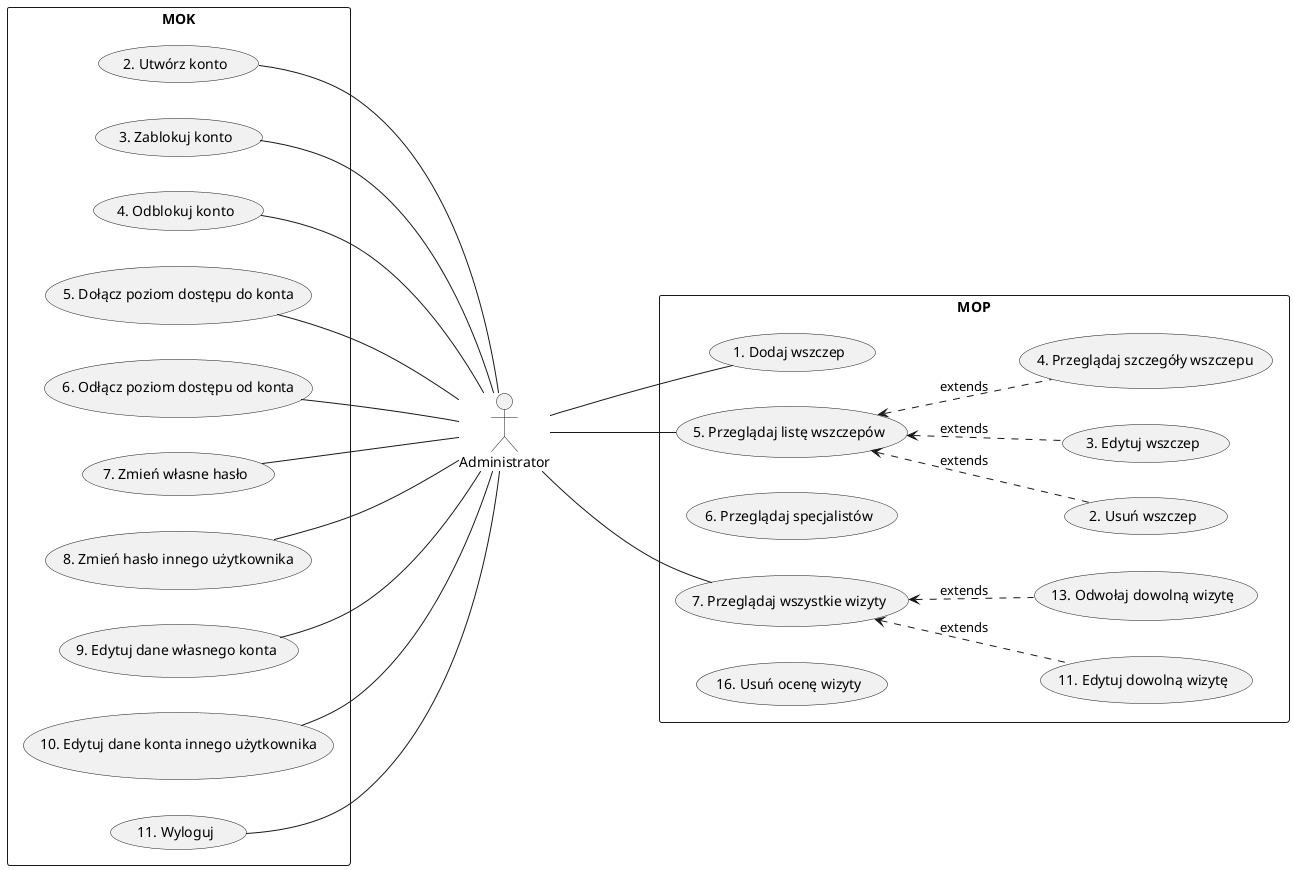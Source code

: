 @startuml

left to right direction
skinparam packageStyle rectangle
actor Administrator as g
rectangle MOK {
usecase "2. Utwórz konto" as mok2
usecase "3. Zablokuj konto" as mok3
usecase "4. Odblokuj konto" as mok4
usecase "5. Dołącz poziom dostępu do konta" as mok5
usecase "6. Odłącz poziom dostępu od konta" as mok6
usecase "7. Zmień własne hasło" as mok7
usecase "8. Zmień hasło innego użytkownika" as mok8
usecase "9. Edytuj dane własnego konta" as mok9
usecase "10. Edytuj dane konta innego użytkownika" as mok10
usecase "11. Wyloguj" as mok11
}

rectangle MOP {
    usecase "1. Dodaj wszczep" as mop1
    usecase "2. Usuń wszczep" as mop2
    usecase "3. Edytuj wszczep" as mop3
    usecase "4. Przeglądaj szczegóły wszczepu" as mop4
    usecase "5. Przeglądaj listę wszczepów" as mop5
    usecase "6. Przeglądaj specjalistów"  as mop6
    usecase "7. Przeglądaj wszystkie wizyty" as mop7
    usecase "11. Edytuj dowolną wizytę" as mop11
    usecase "13. Odwołaj dowolną wizytę" as mop13
    usecase "16. Usuń ocenę wizyty" as mop16

}


g---mop1
g-- mop5
    mop5 <.. mop3 : extends
    mop5 <.. mop2 : extends
    mop5 <.. mop4 : extends
g-- mop7
    mop7 <.. mop11 : extends
    mop7 <.. mop13 : extends

mok2 -- g
mok3 -- g
mok4 -- g
mok5 -- g
mok6 -- g
mok7 -- g
mok8 -- g
mok9 -- g
mok10 -- g
mok11 --- g


@enduml